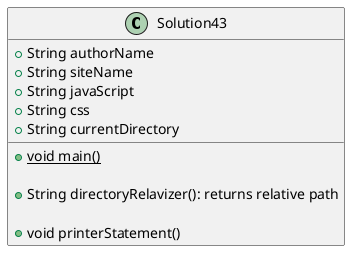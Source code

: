 @startuml
'https://plantuml.com/class-diagram

class Solution43{
+String authorName
+String siteName
+String javaScript
+String css
+String currentDirectory

+{static} {method} void main()

+{method} String directoryRelavizer(): returns relative path

+{method} void printerStatement()
}
@enduml